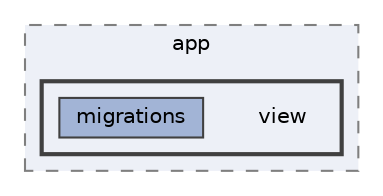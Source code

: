 digraph "dev.sharpishly.com/website/app/view"
{
 // LATEX_PDF_SIZE
  bgcolor="transparent";
  edge [fontname=Helvetica,fontsize=10,labelfontname=Helvetica,labelfontsize=10];
  node [fontname=Helvetica,fontsize=10,shape=box,height=0.2,width=0.4];
  compound=true
  subgraph clusterdir_b1895526a65300df26f9bd846b4bb0e2 {
    graph [ bgcolor="#edf0f7", pencolor="grey50", label="app", fontname=Helvetica,fontsize=10 style="filled,dashed", URL="dir_b1895526a65300df26f9bd846b4bb0e2.html",tooltip=""]
  subgraph clusterdir_cac59f27fc9e88c8fd0269089287d004 {
    graph [ bgcolor="#edf0f7", pencolor="grey25", label="", fontname=Helvetica,fontsize=10 style="filled,bold", URL="dir_cac59f27fc9e88c8fd0269089287d004.html",tooltip=""]
    dir_cac59f27fc9e88c8fd0269089287d004 [shape=plaintext, label="view"];
  dir_3259af5f3813db252e5ff1de9126315d [label="migrations", fillcolor="#a2b4d6", color="grey25", style="filled", URL="dir_3259af5f3813db252e5ff1de9126315d.html",tooltip=""];
  }
  }
}
